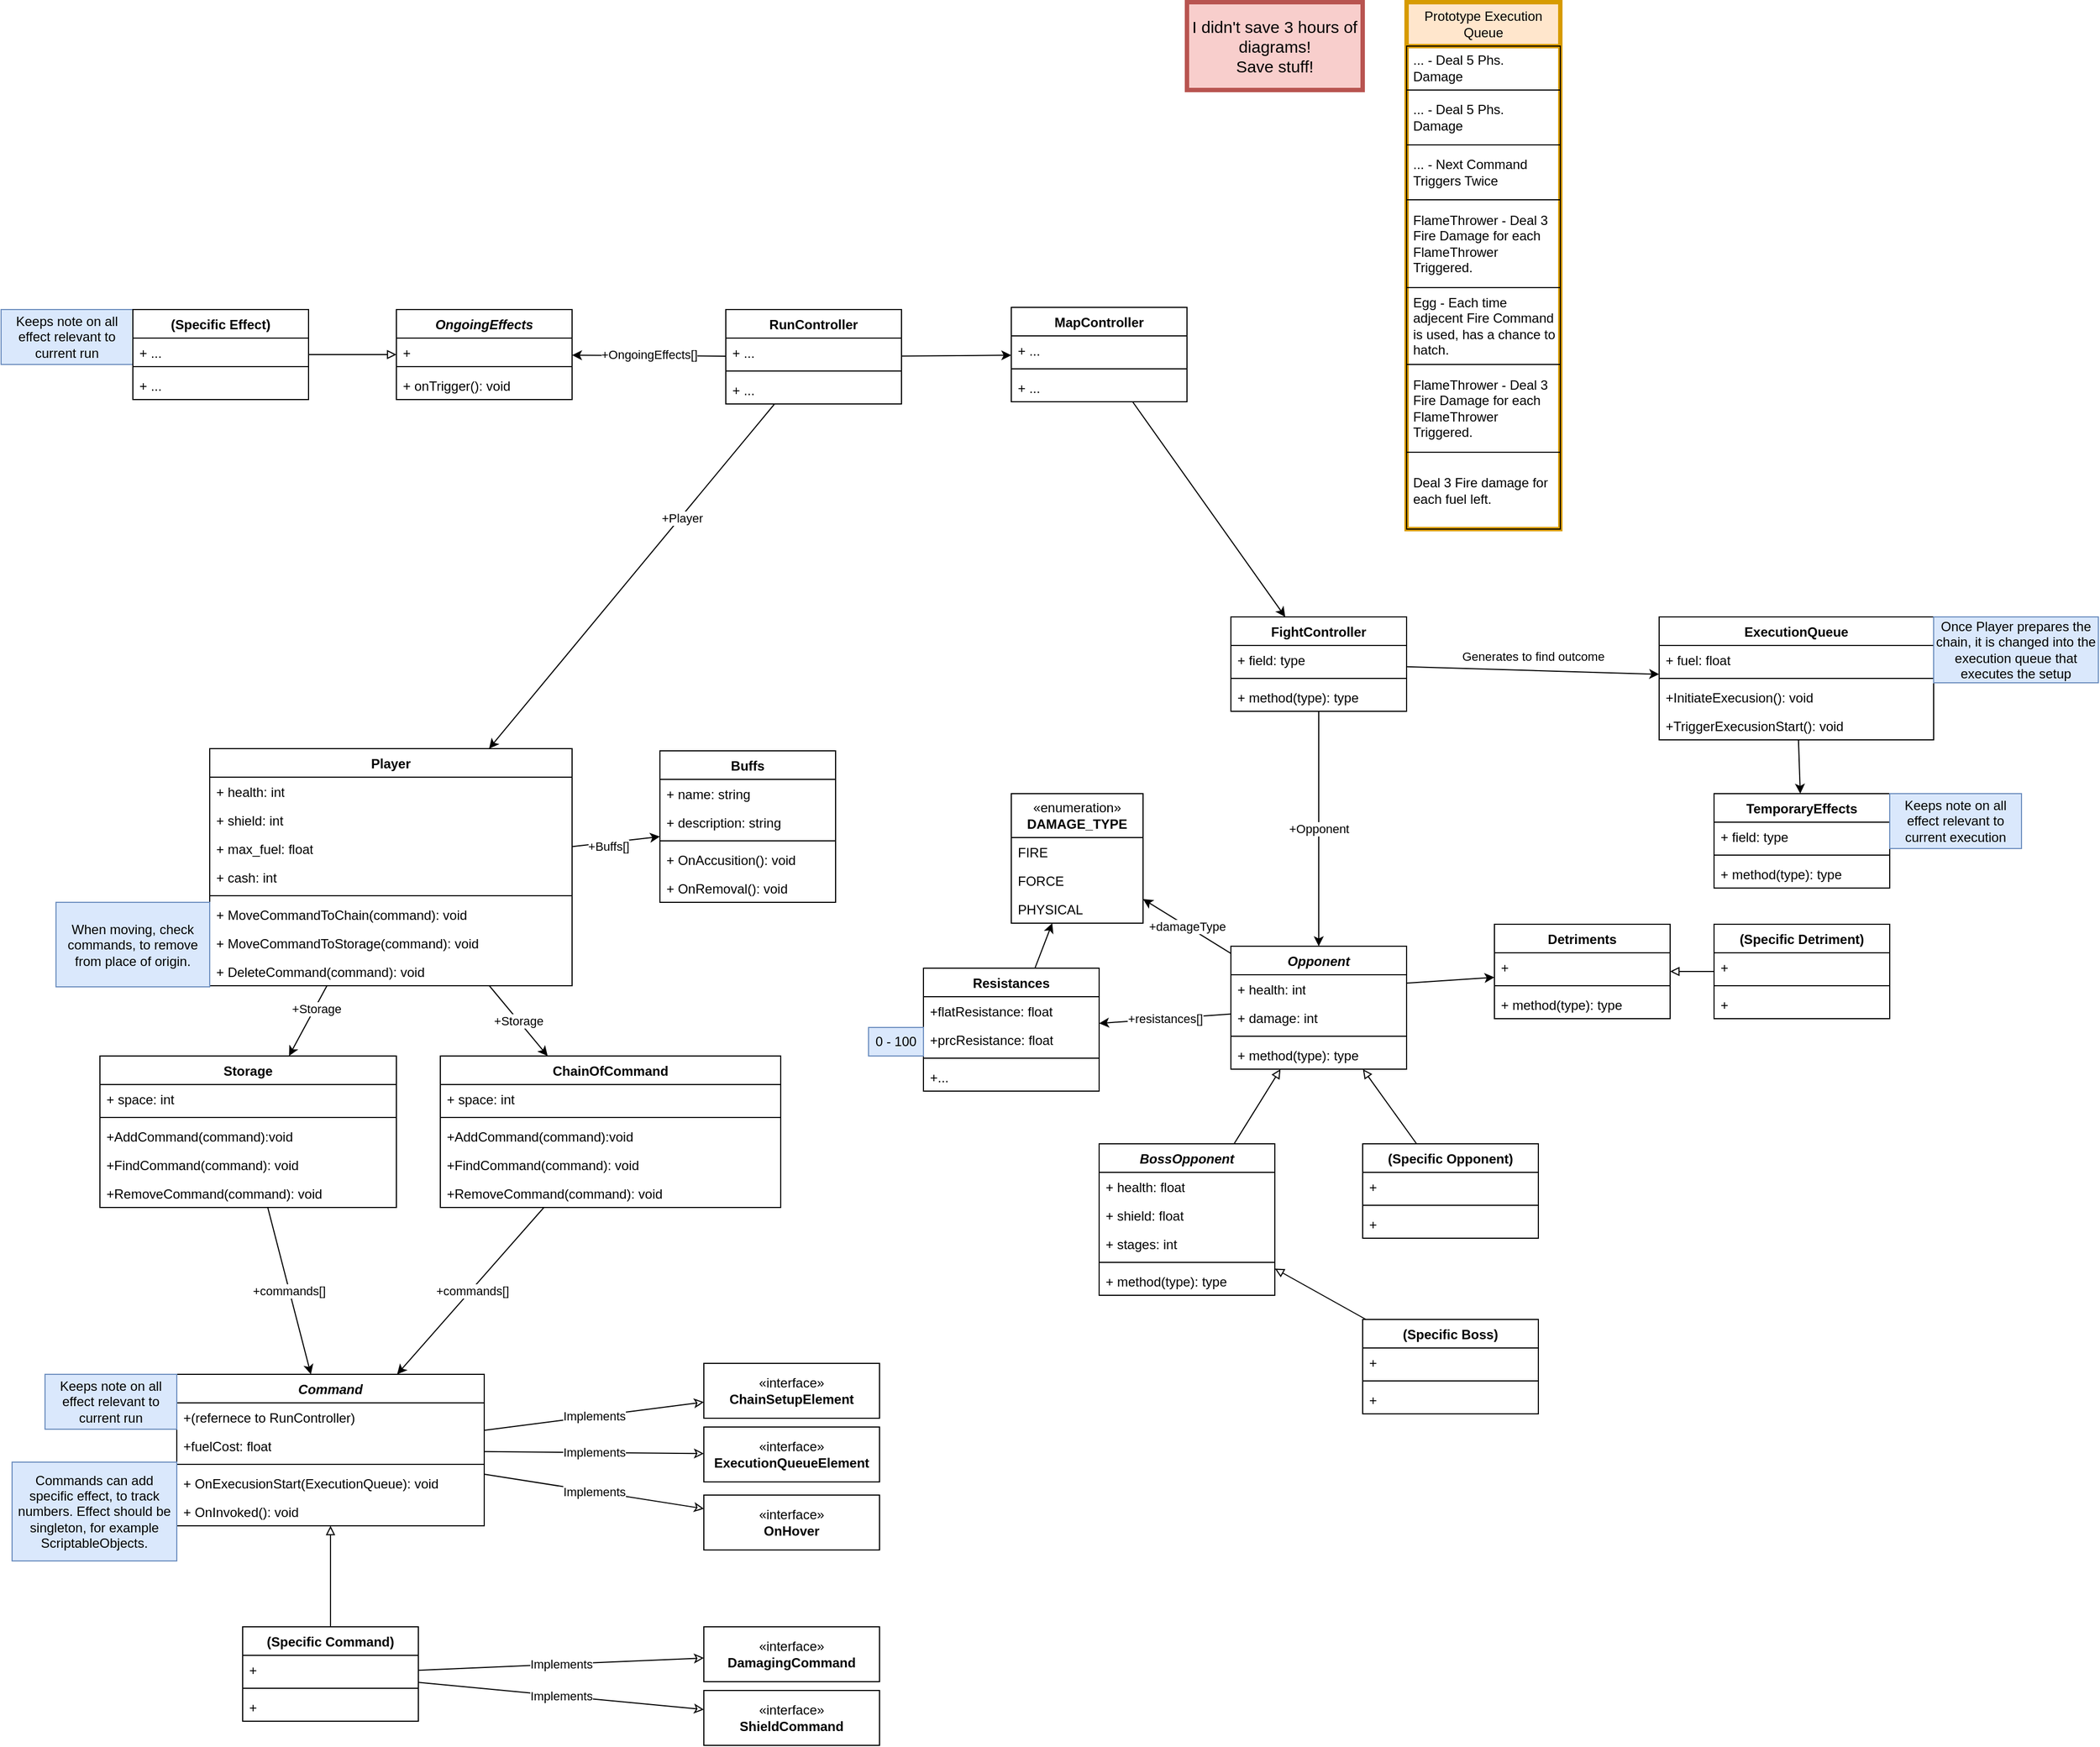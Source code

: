 <mxfile version="26.2.9">
  <diagram name="Page-1" id="Q0dL1nY2zGRgUgsLCBUa">
    <mxGraphModel dx="2942" dy="1760" grid="1" gridSize="10" guides="1" tooltips="1" connect="1" arrows="1" fold="1" page="1" pageScale="1" pageWidth="850" pageHeight="1100" math="0" shadow="0">
      <root>
        <mxCell id="0" />
        <mxCell id="1" parent="0" />
        <mxCell id="ZTXEeFlOowGVAZcSI6sb-30" style="rounded=0;orthogonalLoop=1;jettySize=auto;html=1;" edge="1" parent="1" source="gMu1ORTqsSVO2KnYUncU-2" target="gMu1ORTqsSVO2KnYUncU-6">
          <mxGeometry relative="1" as="geometry" />
        </mxCell>
        <mxCell id="gMu1ORTqsSVO2KnYUncU-2" value="ExecutionQueue" style="swimlane;fontStyle=1;align=center;verticalAlign=top;childLayout=stackLayout;horizontal=1;startSize=26;horizontalStack=0;resizeParent=1;resizeParentMax=0;resizeLast=0;collapsible=1;marginBottom=0;whiteSpace=wrap;html=1;" parent="1" vertex="1">
          <mxGeometry x="550" y="520" width="250" height="112" as="geometry" />
        </mxCell>
        <mxCell id="gMu1ORTqsSVO2KnYUncU-3" value="+ fuel: float" style="text;strokeColor=none;fillColor=none;align=left;verticalAlign=top;spacingLeft=4;spacingRight=4;overflow=hidden;rotatable=0;points=[[0,0.5],[1,0.5]];portConstraint=eastwest;whiteSpace=wrap;html=1;" parent="gMu1ORTqsSVO2KnYUncU-2" vertex="1">
          <mxGeometry y="26" width="250" height="26" as="geometry" />
        </mxCell>
        <mxCell id="gMu1ORTqsSVO2KnYUncU-4" value="" style="line;strokeWidth=1;fillColor=none;align=left;verticalAlign=middle;spacingTop=-1;spacingLeft=3;spacingRight=3;rotatable=0;labelPosition=right;points=[];portConstraint=eastwest;strokeColor=inherit;" parent="gMu1ORTqsSVO2KnYUncU-2" vertex="1">
          <mxGeometry y="52" width="250" height="8" as="geometry" />
        </mxCell>
        <mxCell id="ZTXEeFlOowGVAZcSI6sb-95" value="+InitiateExecusion(): void" style="text;strokeColor=none;fillColor=none;align=left;verticalAlign=top;spacingLeft=4;spacingRight=4;overflow=hidden;rotatable=0;points=[[0,0.5],[1,0.5]];portConstraint=eastwest;whiteSpace=wrap;html=1;" vertex="1" parent="gMu1ORTqsSVO2KnYUncU-2">
          <mxGeometry y="60" width="250" height="26" as="geometry" />
        </mxCell>
        <mxCell id="gMu1ORTqsSVO2KnYUncU-5" value="+TriggerExecusionStart(): void" style="text;strokeColor=none;fillColor=none;align=left;verticalAlign=top;spacingLeft=4;spacingRight=4;overflow=hidden;rotatable=0;points=[[0,0.5],[1,0.5]];portConstraint=eastwest;whiteSpace=wrap;html=1;" parent="gMu1ORTqsSVO2KnYUncU-2" vertex="1">
          <mxGeometry y="86" width="250" height="26" as="geometry" />
        </mxCell>
        <mxCell id="gMu1ORTqsSVO2KnYUncU-6" value="&lt;div&gt;TemporaryEffects&lt;/div&gt;" style="swimlane;fontStyle=1;align=center;verticalAlign=top;childLayout=stackLayout;horizontal=1;startSize=26;horizontalStack=0;resizeParent=1;resizeParentMax=0;resizeLast=0;collapsible=1;marginBottom=0;whiteSpace=wrap;html=1;" parent="1" vertex="1">
          <mxGeometry x="600" y="681" width="160" height="86" as="geometry" />
        </mxCell>
        <mxCell id="gMu1ORTqsSVO2KnYUncU-7" value="+ field: type" style="text;strokeColor=none;fillColor=none;align=left;verticalAlign=top;spacingLeft=4;spacingRight=4;overflow=hidden;rotatable=0;points=[[0,0.5],[1,0.5]];portConstraint=eastwest;whiteSpace=wrap;html=1;" parent="gMu1ORTqsSVO2KnYUncU-6" vertex="1">
          <mxGeometry y="26" width="160" height="26" as="geometry" />
        </mxCell>
        <mxCell id="gMu1ORTqsSVO2KnYUncU-8" value="" style="line;strokeWidth=1;fillColor=none;align=left;verticalAlign=middle;spacingTop=-1;spacingLeft=3;spacingRight=3;rotatable=0;labelPosition=right;points=[];portConstraint=eastwest;strokeColor=inherit;" parent="gMu1ORTqsSVO2KnYUncU-6" vertex="1">
          <mxGeometry y="52" width="160" height="8" as="geometry" />
        </mxCell>
        <mxCell id="gMu1ORTqsSVO2KnYUncU-9" value="+ method(type): type" style="text;strokeColor=none;fillColor=none;align=left;verticalAlign=top;spacingLeft=4;spacingRight=4;overflow=hidden;rotatable=0;points=[[0,0.5],[1,0.5]];portConstraint=eastwest;whiteSpace=wrap;html=1;" parent="gMu1ORTqsSVO2KnYUncU-6" vertex="1">
          <mxGeometry y="60" width="160" height="26" as="geometry" />
        </mxCell>
        <mxCell id="ZTXEeFlOowGVAZcSI6sb-26" style="rounded=0;orthogonalLoop=1;jettySize=auto;html=1;" edge="1" parent="1" source="gMu1ORTqsSVO2KnYUncU-10" target="DHiXAqFISTobGFmNKXlk-15">
          <mxGeometry relative="1" as="geometry" />
        </mxCell>
        <mxCell id="ZTXEeFlOowGVAZcSI6sb-90" value="+commands[]" style="edgeLabel;html=1;align=center;verticalAlign=middle;resizable=0;points=[];" vertex="1" connectable="0" parent="ZTXEeFlOowGVAZcSI6sb-26">
          <mxGeometry x="-0.005" y="1" relative="1" as="geometry">
            <mxPoint as="offset" />
          </mxGeometry>
        </mxCell>
        <mxCell id="gMu1ORTqsSVO2KnYUncU-10" value="ChainOfCommand" style="swimlane;fontStyle=1;align=center;verticalAlign=top;childLayout=stackLayout;horizontal=1;startSize=26;horizontalStack=0;resizeParent=1;resizeParentMax=0;resizeLast=0;collapsible=1;marginBottom=0;whiteSpace=wrap;html=1;" parent="1" vertex="1">
          <mxGeometry x="-560" y="920" width="310" height="138" as="geometry" />
        </mxCell>
        <mxCell id="gMu1ORTqsSVO2KnYUncU-20" value="+ space: int" style="text;strokeColor=none;fillColor=none;align=left;verticalAlign=top;spacingLeft=4;spacingRight=4;overflow=hidden;rotatable=0;points=[[0,0.5],[1,0.5]];portConstraint=eastwest;whiteSpace=wrap;html=1;" parent="gMu1ORTqsSVO2KnYUncU-10" vertex="1">
          <mxGeometry y="26" width="310" height="26" as="geometry" />
        </mxCell>
        <mxCell id="gMu1ORTqsSVO2KnYUncU-12" value="" style="line;strokeWidth=1;fillColor=none;align=left;verticalAlign=middle;spacingTop=-1;spacingLeft=3;spacingRight=3;rotatable=0;labelPosition=right;points=[];portConstraint=eastwest;strokeColor=inherit;" parent="gMu1ORTqsSVO2KnYUncU-10" vertex="1">
          <mxGeometry y="52" width="310" height="8" as="geometry" />
        </mxCell>
        <mxCell id="ZTXEeFlOowGVAZcSI6sb-91" value="+AddCommand(command):void" style="text;strokeColor=none;fillColor=none;align=left;verticalAlign=top;spacingLeft=4;spacingRight=4;overflow=hidden;rotatable=0;points=[[0,0.5],[1,0.5]];portConstraint=eastwest;whiteSpace=wrap;html=1;" vertex="1" parent="gMu1ORTqsSVO2KnYUncU-10">
          <mxGeometry y="60" width="310" height="26" as="geometry" />
        </mxCell>
        <mxCell id="ZTXEeFlOowGVAZcSI6sb-94" value="+FindCommand(command): void" style="text;strokeColor=none;fillColor=none;align=left;verticalAlign=top;spacingLeft=4;spacingRight=4;overflow=hidden;rotatable=0;points=[[0,0.5],[1,0.5]];portConstraint=eastwest;whiteSpace=wrap;html=1;" vertex="1" parent="gMu1ORTqsSVO2KnYUncU-10">
          <mxGeometry y="86" width="310" height="26" as="geometry" />
        </mxCell>
        <mxCell id="gMu1ORTqsSVO2KnYUncU-13" value="+RemoveCommand(command): void" style="text;strokeColor=none;fillColor=none;align=left;verticalAlign=top;spacingLeft=4;spacingRight=4;overflow=hidden;rotatable=0;points=[[0,0.5],[1,0.5]];portConstraint=eastwest;whiteSpace=wrap;html=1;" parent="gMu1ORTqsSVO2KnYUncU-10" vertex="1">
          <mxGeometry y="112" width="310" height="26" as="geometry" />
        </mxCell>
        <mxCell id="gMu1ORTqsSVO2KnYUncU-14" value="I didn&#39;t save 3 hours of diagrams! &lt;br&gt;Save stuff!" style="html=1;whiteSpace=wrap;fillColor=#f8cecc;strokeColor=#b85450;strokeWidth=4;fontSize=15;" parent="1" vertex="1">
          <mxGeometry x="120" y="-40" width="160" height="80" as="geometry" />
        </mxCell>
        <mxCell id="ZTXEeFlOowGVAZcSI6sb-9" value="+Opponent" style="rounded=0;orthogonalLoop=1;jettySize=auto;html=1;" edge="1" parent="1" source="gMu1ORTqsSVO2KnYUncU-15" target="gMu1ORTqsSVO2KnYUncU-31">
          <mxGeometry relative="1" as="geometry" />
        </mxCell>
        <mxCell id="ZTXEeFlOowGVAZcSI6sb-29" value="Generates to find outcome " style="rounded=0;orthogonalLoop=1;jettySize=auto;html=1;" edge="1" parent="1" source="gMu1ORTqsSVO2KnYUncU-15" target="gMu1ORTqsSVO2KnYUncU-2">
          <mxGeometry y="13" relative="1" as="geometry">
            <mxPoint as="offset" />
          </mxGeometry>
        </mxCell>
        <mxCell id="gMu1ORTqsSVO2KnYUncU-15" value="FightController" style="swimlane;fontStyle=1;align=center;verticalAlign=top;childLayout=stackLayout;horizontal=1;startSize=26;horizontalStack=0;resizeParent=1;resizeParentMax=0;resizeLast=0;collapsible=1;marginBottom=0;whiteSpace=wrap;html=1;" parent="1" vertex="1">
          <mxGeometry x="160" y="520" width="160" height="86" as="geometry" />
        </mxCell>
        <mxCell id="gMu1ORTqsSVO2KnYUncU-16" value="+ field: type" style="text;strokeColor=none;fillColor=none;align=left;verticalAlign=top;spacingLeft=4;spacingRight=4;overflow=hidden;rotatable=0;points=[[0,0.5],[1,0.5]];portConstraint=eastwest;whiteSpace=wrap;html=1;" parent="gMu1ORTqsSVO2KnYUncU-15" vertex="1">
          <mxGeometry y="26" width="160" height="26" as="geometry" />
        </mxCell>
        <mxCell id="gMu1ORTqsSVO2KnYUncU-17" value="" style="line;strokeWidth=1;fillColor=none;align=left;verticalAlign=middle;spacingTop=-1;spacingLeft=3;spacingRight=3;rotatable=0;labelPosition=right;points=[];portConstraint=eastwest;strokeColor=inherit;" parent="gMu1ORTqsSVO2KnYUncU-15" vertex="1">
          <mxGeometry y="52" width="160" height="8" as="geometry" />
        </mxCell>
        <mxCell id="gMu1ORTqsSVO2KnYUncU-18" value="+ method(type): type" style="text;strokeColor=none;fillColor=none;align=left;verticalAlign=top;spacingLeft=4;spacingRight=4;overflow=hidden;rotatable=0;points=[[0,0.5],[1,0.5]];portConstraint=eastwest;whiteSpace=wrap;html=1;" parent="gMu1ORTqsSVO2KnYUncU-15" vertex="1">
          <mxGeometry y="60" width="160" height="26" as="geometry" />
        </mxCell>
        <mxCell id="ZTXEeFlOowGVAZcSI6sb-25" value="+commands[]" style="rounded=0;orthogonalLoop=1;jettySize=auto;html=1;" edge="1" parent="1" source="gMu1ORTqsSVO2KnYUncU-19" target="DHiXAqFISTobGFmNKXlk-15">
          <mxGeometry relative="1" as="geometry" />
        </mxCell>
        <mxCell id="gMu1ORTqsSVO2KnYUncU-19" value="Storage" style="swimlane;fontStyle=1;align=center;verticalAlign=top;childLayout=stackLayout;horizontal=1;startSize=26;horizontalStack=0;resizeParent=1;resizeParentMax=0;resizeLast=0;collapsible=1;marginBottom=0;whiteSpace=wrap;html=1;" parent="1" vertex="1">
          <mxGeometry x="-870" y="920" width="270" height="138" as="geometry" />
        </mxCell>
        <mxCell id="DHiXAqFISTobGFmNKXlk-23" value="+ space: int" style="text;strokeColor=none;fillColor=none;align=left;verticalAlign=top;spacingLeft=4;spacingRight=4;overflow=hidden;rotatable=0;points=[[0,0.5],[1,0.5]];portConstraint=eastwest;whiteSpace=wrap;html=1;" parent="gMu1ORTqsSVO2KnYUncU-19" vertex="1">
          <mxGeometry y="26" width="270" height="26" as="geometry" />
        </mxCell>
        <mxCell id="gMu1ORTqsSVO2KnYUncU-21" value="" style="line;strokeWidth=1;fillColor=none;align=left;verticalAlign=middle;spacingTop=-1;spacingLeft=3;spacingRight=3;rotatable=0;labelPosition=right;points=[];portConstraint=eastwest;strokeColor=inherit;" parent="gMu1ORTqsSVO2KnYUncU-19" vertex="1">
          <mxGeometry y="52" width="270" height="8" as="geometry" />
        </mxCell>
        <mxCell id="gMu1ORTqsSVO2KnYUncU-22" value="+AddCommand(command):void" style="text;strokeColor=none;fillColor=none;align=left;verticalAlign=top;spacingLeft=4;spacingRight=4;overflow=hidden;rotatable=0;points=[[0,0.5],[1,0.5]];portConstraint=eastwest;whiteSpace=wrap;html=1;" parent="gMu1ORTqsSVO2KnYUncU-19" vertex="1">
          <mxGeometry y="60" width="270" height="26" as="geometry" />
        </mxCell>
        <mxCell id="ZTXEeFlOowGVAZcSI6sb-92" value="+FindCommand(command): void" style="text;strokeColor=none;fillColor=none;align=left;verticalAlign=top;spacingLeft=4;spacingRight=4;overflow=hidden;rotatable=0;points=[[0,0.5],[1,0.5]];portConstraint=eastwest;whiteSpace=wrap;html=1;" vertex="1" parent="gMu1ORTqsSVO2KnYUncU-19">
          <mxGeometry y="86" width="270" height="26" as="geometry" />
        </mxCell>
        <mxCell id="ZTXEeFlOowGVAZcSI6sb-93" value="+RemoveCommand(command): void" style="text;strokeColor=none;fillColor=none;align=left;verticalAlign=top;spacingLeft=4;spacingRight=4;overflow=hidden;rotatable=0;points=[[0,0.5],[1,0.5]];portConstraint=eastwest;whiteSpace=wrap;html=1;" vertex="1" parent="gMu1ORTqsSVO2KnYUncU-19">
          <mxGeometry y="112" width="270" height="26" as="geometry" />
        </mxCell>
        <mxCell id="ZTXEeFlOowGVAZcSI6sb-27" value="+damageType" style="rounded=0;orthogonalLoop=1;jettySize=auto;html=1;" edge="1" parent="1" source="gMu1ORTqsSVO2KnYUncU-31" target="DHiXAqFISTobGFmNKXlk-9">
          <mxGeometry relative="1" as="geometry" />
        </mxCell>
        <mxCell id="ZTXEeFlOowGVAZcSI6sb-120" value="+resistances[]" style="rounded=0;orthogonalLoop=1;jettySize=auto;html=1;" edge="1" parent="1" source="gMu1ORTqsSVO2KnYUncU-31" target="ZTXEeFlOowGVAZcSI6sb-116">
          <mxGeometry relative="1" as="geometry" />
        </mxCell>
        <mxCell id="gMu1ORTqsSVO2KnYUncU-31" value="&lt;i&gt;Opponent&lt;/i&gt;" style="swimlane;fontStyle=1;align=center;verticalAlign=top;childLayout=stackLayout;horizontal=1;startSize=26;horizontalStack=0;resizeParent=1;resizeParentMax=0;resizeLast=0;collapsible=1;marginBottom=0;whiteSpace=wrap;html=1;" parent="1" vertex="1">
          <mxGeometry x="160" y="820" width="160" height="112" as="geometry" />
        </mxCell>
        <mxCell id="gMu1ORTqsSVO2KnYUncU-32" value="+ health: int" style="text;strokeColor=none;fillColor=none;align=left;verticalAlign=top;spacingLeft=4;spacingRight=4;overflow=hidden;rotatable=0;points=[[0,0.5],[1,0.5]];portConstraint=eastwest;whiteSpace=wrap;html=1;" parent="gMu1ORTqsSVO2KnYUncU-31" vertex="1">
          <mxGeometry y="26" width="160" height="26" as="geometry" />
        </mxCell>
        <mxCell id="DHiXAqFISTobGFmNKXlk-8" value="+ damage: int" style="text;strokeColor=none;fillColor=none;align=left;verticalAlign=top;spacingLeft=4;spacingRight=4;overflow=hidden;rotatable=0;points=[[0,0.5],[1,0.5]];portConstraint=eastwest;whiteSpace=wrap;html=1;" parent="gMu1ORTqsSVO2KnYUncU-31" vertex="1">
          <mxGeometry y="52" width="160" height="26" as="geometry" />
        </mxCell>
        <mxCell id="gMu1ORTqsSVO2KnYUncU-33" value="" style="line;strokeWidth=1;fillColor=none;align=left;verticalAlign=middle;spacingTop=-1;spacingLeft=3;spacingRight=3;rotatable=0;labelPosition=right;points=[];portConstraint=eastwest;strokeColor=inherit;" parent="gMu1ORTqsSVO2KnYUncU-31" vertex="1">
          <mxGeometry y="78" width="160" height="8" as="geometry" />
        </mxCell>
        <mxCell id="gMu1ORTqsSVO2KnYUncU-34" value="+ method(type): type" style="text;strokeColor=none;fillColor=none;align=left;verticalAlign=top;spacingLeft=4;spacingRight=4;overflow=hidden;rotatable=0;points=[[0,0.5],[1,0.5]];portConstraint=eastwest;whiteSpace=wrap;html=1;" parent="gMu1ORTqsSVO2KnYUncU-31" vertex="1">
          <mxGeometry y="86" width="160" height="26" as="geometry" />
        </mxCell>
        <mxCell id="ZTXEeFlOowGVAZcSI6sb-22" style="rounded=0;orthogonalLoop=1;jettySize=auto;html=1;" edge="1" parent="1" source="gMu1ORTqsSVO2KnYUncU-35" target="DHiXAqFISTobGFmNKXlk-24">
          <mxGeometry relative="1" as="geometry" />
        </mxCell>
        <mxCell id="ZTXEeFlOowGVAZcSI6sb-89" value="+Buffs[]" style="edgeLabel;html=1;align=center;verticalAlign=middle;resizable=0;points=[];" vertex="1" connectable="0" parent="ZTXEeFlOowGVAZcSI6sb-22">
          <mxGeometry x="-0.191" y="-3" relative="1" as="geometry">
            <mxPoint as="offset" />
          </mxGeometry>
        </mxCell>
        <mxCell id="ZTXEeFlOowGVAZcSI6sb-23" style="rounded=0;orthogonalLoop=1;jettySize=auto;html=1;" edge="1" parent="1" source="gMu1ORTqsSVO2KnYUncU-35" target="gMu1ORTqsSVO2KnYUncU-19">
          <mxGeometry relative="1" as="geometry" />
        </mxCell>
        <mxCell id="ZTXEeFlOowGVAZcSI6sb-115" value="+Storage" style="edgeLabel;html=1;align=center;verticalAlign=middle;resizable=0;points=[];" vertex="1" connectable="0" parent="ZTXEeFlOowGVAZcSI6sb-23">
          <mxGeometry x="-0.341" relative="1" as="geometry">
            <mxPoint x="1" as="offset" />
          </mxGeometry>
        </mxCell>
        <mxCell id="ZTXEeFlOowGVAZcSI6sb-24" value="+Storage" style="rounded=0;orthogonalLoop=1;jettySize=auto;html=1;" edge="1" parent="1" source="gMu1ORTqsSVO2KnYUncU-35" target="gMu1ORTqsSVO2KnYUncU-10">
          <mxGeometry relative="1" as="geometry" />
        </mxCell>
        <mxCell id="gMu1ORTqsSVO2KnYUncU-35" value="&lt;div&gt;Player&lt;/div&gt;" style="swimlane;fontStyle=1;align=center;verticalAlign=top;childLayout=stackLayout;horizontal=1;startSize=26;horizontalStack=0;resizeParent=1;resizeParentMax=0;resizeLast=0;collapsible=1;marginBottom=0;whiteSpace=wrap;html=1;" parent="1" vertex="1">
          <mxGeometry x="-770" y="640" width="330" height="216" as="geometry" />
        </mxCell>
        <mxCell id="DHiXAqFISTobGFmNKXlk-20" value="+ health: int" style="text;strokeColor=none;fillColor=none;align=left;verticalAlign=top;spacingLeft=4;spacingRight=4;overflow=hidden;rotatable=0;points=[[0,0.5],[1,0.5]];portConstraint=eastwest;whiteSpace=wrap;html=1;" parent="gMu1ORTqsSVO2KnYUncU-35" vertex="1">
          <mxGeometry y="26" width="330" height="26" as="geometry" />
        </mxCell>
        <mxCell id="DHiXAqFISTobGFmNKXlk-22" value="+ shield: int" style="text;strokeColor=none;fillColor=none;align=left;verticalAlign=top;spacingLeft=4;spacingRight=4;overflow=hidden;rotatable=0;points=[[0,0.5],[1,0.5]];portConstraint=eastwest;whiteSpace=wrap;html=1;" parent="gMu1ORTqsSVO2KnYUncU-35" vertex="1">
          <mxGeometry y="52" width="330" height="26" as="geometry" />
        </mxCell>
        <mxCell id="DHiXAqFISTobGFmNKXlk-21" value="+ max_fuel: float" style="text;strokeColor=none;fillColor=none;align=left;verticalAlign=top;spacingLeft=4;spacingRight=4;overflow=hidden;rotatable=0;points=[[0,0.5],[1,0.5]];portConstraint=eastwest;whiteSpace=wrap;html=1;" parent="gMu1ORTqsSVO2KnYUncU-35" vertex="1">
          <mxGeometry y="78" width="330" height="26" as="geometry" />
        </mxCell>
        <mxCell id="gMu1ORTqsSVO2KnYUncU-36" value="+ cash: int" style="text;strokeColor=none;fillColor=none;align=left;verticalAlign=top;spacingLeft=4;spacingRight=4;overflow=hidden;rotatable=0;points=[[0,0.5],[1,0.5]];portConstraint=eastwest;whiteSpace=wrap;html=1;" parent="gMu1ORTqsSVO2KnYUncU-35" vertex="1">
          <mxGeometry y="104" width="330" height="26" as="geometry" />
        </mxCell>
        <mxCell id="gMu1ORTqsSVO2KnYUncU-37" value="" style="line;strokeWidth=1;fillColor=none;align=left;verticalAlign=middle;spacingTop=-1;spacingLeft=3;spacingRight=3;rotatable=0;labelPosition=right;points=[];portConstraint=eastwest;strokeColor=inherit;" parent="gMu1ORTqsSVO2KnYUncU-35" vertex="1">
          <mxGeometry y="130" width="330" height="8" as="geometry" />
        </mxCell>
        <mxCell id="ZTXEeFlOowGVAZcSI6sb-111" value="+ MoveCommandToChain(command): void" style="text;strokeColor=none;fillColor=none;align=left;verticalAlign=top;spacingLeft=4;spacingRight=4;overflow=hidden;rotatable=0;points=[[0,0.5],[1,0.5]];portConstraint=eastwest;whiteSpace=wrap;html=1;" vertex="1" parent="gMu1ORTqsSVO2KnYUncU-35">
          <mxGeometry y="138" width="330" height="26" as="geometry" />
        </mxCell>
        <mxCell id="gMu1ORTqsSVO2KnYUncU-38" value="+ MoveCommandToStorage(command): void" style="text;strokeColor=none;fillColor=none;align=left;verticalAlign=top;spacingLeft=4;spacingRight=4;overflow=hidden;rotatable=0;points=[[0,0.5],[1,0.5]];portConstraint=eastwest;whiteSpace=wrap;html=1;" parent="gMu1ORTqsSVO2KnYUncU-35" vertex="1">
          <mxGeometry y="164" width="330" height="26" as="geometry" />
        </mxCell>
        <mxCell id="ZTXEeFlOowGVAZcSI6sb-112" value="+ DeleteCommand(command): void" style="text;strokeColor=none;fillColor=none;align=left;verticalAlign=top;spacingLeft=4;spacingRight=4;overflow=hidden;rotatable=0;points=[[0,0.5],[1,0.5]];portConstraint=eastwest;whiteSpace=wrap;html=1;" vertex="1" parent="gMu1ORTqsSVO2KnYUncU-35">
          <mxGeometry y="190" width="330" height="26" as="geometry" />
        </mxCell>
        <mxCell id="gMu1ORTqsSVO2KnYUncU-39" value="&lt;div&gt;&lt;i&gt;OngoingEffects&lt;/i&gt;&lt;/div&gt;" style="swimlane;fontStyle=1;align=center;verticalAlign=top;childLayout=stackLayout;horizontal=1;startSize=26;horizontalStack=0;resizeParent=1;resizeParentMax=0;resizeLast=0;collapsible=1;marginBottom=0;whiteSpace=wrap;html=1;" parent="1" vertex="1">
          <mxGeometry x="-600" y="240" width="160" height="82" as="geometry" />
        </mxCell>
        <mxCell id="gMu1ORTqsSVO2KnYUncU-40" value="+" style="text;strokeColor=none;fillColor=none;align=left;verticalAlign=top;spacingLeft=4;spacingRight=4;overflow=hidden;rotatable=0;points=[[0,0.5],[1,0.5]];portConstraint=eastwest;whiteSpace=wrap;html=1;" parent="gMu1ORTqsSVO2KnYUncU-39" vertex="1">
          <mxGeometry y="26" width="160" height="22" as="geometry" />
        </mxCell>
        <mxCell id="gMu1ORTqsSVO2KnYUncU-41" value="" style="line;strokeWidth=1;fillColor=none;align=left;verticalAlign=middle;spacingTop=-1;spacingLeft=3;spacingRight=3;rotatable=0;labelPosition=right;points=[];portConstraint=eastwest;strokeColor=inherit;" parent="gMu1ORTqsSVO2KnYUncU-39" vertex="1">
          <mxGeometry y="48" width="160" height="8" as="geometry" />
        </mxCell>
        <mxCell id="gMu1ORTqsSVO2KnYUncU-42" value="+ onTrigger(): void" style="text;strokeColor=none;fillColor=none;align=left;verticalAlign=top;spacingLeft=4;spacingRight=4;overflow=hidden;rotatable=0;points=[[0,0.5],[1,0.5]];portConstraint=eastwest;whiteSpace=wrap;html=1;" parent="gMu1ORTqsSVO2KnYUncU-39" vertex="1">
          <mxGeometry y="56" width="160" height="26" as="geometry" />
        </mxCell>
        <mxCell id="gMu1ORTqsSVO2KnYUncU-43" value="Keeps note on all effect relevant to current execution" style="html=1;whiteSpace=wrap;fillColor=#dae8fc;strokeColor=#6c8ebf;" parent="1" vertex="1">
          <mxGeometry x="760" y="681" width="120" height="50" as="geometry" />
        </mxCell>
        <mxCell id="gMu1ORTqsSVO2KnYUncU-44" value="Keeps note on all effect relevant to current run" style="html=1;whiteSpace=wrap;fillColor=#dae8fc;strokeColor=#6c8ebf;" parent="1" vertex="1">
          <mxGeometry x="-960" y="240" width="120" height="50" as="geometry" />
        </mxCell>
        <mxCell id="ZTXEeFlOowGVAZcSI6sb-21" style="rounded=0;orthogonalLoop=1;jettySize=auto;html=1;endArrow=block;endFill=0;" edge="1" parent="1" source="DHiXAqFISTobGFmNKXlk-1" target="gMu1ORTqsSVO2KnYUncU-31">
          <mxGeometry relative="1" as="geometry" />
        </mxCell>
        <mxCell id="DHiXAqFISTobGFmNKXlk-1" value="&lt;i&gt;BossOpponent&lt;/i&gt;" style="swimlane;fontStyle=1;align=center;verticalAlign=top;childLayout=stackLayout;horizontal=1;startSize=26;horizontalStack=0;resizeParent=1;resizeParentMax=0;resizeLast=0;collapsible=1;marginBottom=0;whiteSpace=wrap;html=1;" parent="1" vertex="1">
          <mxGeometry x="40" y="1000" width="160" height="138" as="geometry" />
        </mxCell>
        <mxCell id="DHiXAqFISTobGFmNKXlk-6" value="+ health: float" style="text;strokeColor=none;fillColor=none;align=left;verticalAlign=top;spacingLeft=4;spacingRight=4;overflow=hidden;rotatable=0;points=[[0,0.5],[1,0.5]];portConstraint=eastwest;whiteSpace=wrap;html=1;" parent="DHiXAqFISTobGFmNKXlk-1" vertex="1">
          <mxGeometry y="26" width="160" height="26" as="geometry" />
        </mxCell>
        <mxCell id="DHiXAqFISTobGFmNKXlk-5" value="+ shield: float" style="text;strokeColor=none;fillColor=none;align=left;verticalAlign=top;spacingLeft=4;spacingRight=4;overflow=hidden;rotatable=0;points=[[0,0.5],[1,0.5]];portConstraint=eastwest;whiteSpace=wrap;html=1;" parent="DHiXAqFISTobGFmNKXlk-1" vertex="1">
          <mxGeometry y="52" width="160" height="26" as="geometry" />
        </mxCell>
        <mxCell id="DHiXAqFISTobGFmNKXlk-7" value="+ stages: int" style="text;strokeColor=none;fillColor=none;align=left;verticalAlign=top;spacingLeft=4;spacingRight=4;overflow=hidden;rotatable=0;points=[[0,0.5],[1,0.5]];portConstraint=eastwest;whiteSpace=wrap;html=1;" parent="DHiXAqFISTobGFmNKXlk-1" vertex="1">
          <mxGeometry y="78" width="160" height="26" as="geometry" />
        </mxCell>
        <mxCell id="DHiXAqFISTobGFmNKXlk-3" value="" style="line;strokeWidth=1;fillColor=none;align=left;verticalAlign=middle;spacingTop=-1;spacingLeft=3;spacingRight=3;rotatable=0;labelPosition=right;points=[];portConstraint=eastwest;strokeColor=inherit;" parent="DHiXAqFISTobGFmNKXlk-1" vertex="1">
          <mxGeometry y="104" width="160" height="8" as="geometry" />
        </mxCell>
        <mxCell id="DHiXAqFISTobGFmNKXlk-4" value="+ method(type): type" style="text;strokeColor=none;fillColor=none;align=left;verticalAlign=top;spacingLeft=4;spacingRight=4;overflow=hidden;rotatable=0;points=[[0,0.5],[1,0.5]];portConstraint=eastwest;whiteSpace=wrap;html=1;" parent="DHiXAqFISTobGFmNKXlk-1" vertex="1">
          <mxGeometry y="112" width="160" height="26" as="geometry" />
        </mxCell>
        <mxCell id="DHiXAqFISTobGFmNKXlk-9" value="«enumeration»&lt;br&gt;&lt;b&gt;DAMAGE_TYPE&lt;/b&gt;" style="swimlane;fontStyle=0;childLayout=stackLayout;horizontal=1;startSize=40;fillColor=none;horizontalStack=0;resizeParent=1;resizeParentMax=0;resizeLast=0;collapsible=1;marginBottom=0;whiteSpace=wrap;html=1;" parent="1" vertex="1">
          <mxGeometry x="-40" y="681" width="120" height="118" as="geometry" />
        </mxCell>
        <mxCell id="DHiXAqFISTobGFmNKXlk-10" value="FIRE" style="text;strokeColor=none;fillColor=none;align=left;verticalAlign=top;spacingLeft=4;spacingRight=4;overflow=hidden;rotatable=0;points=[[0,0.5],[1,0.5]];portConstraint=eastwest;whiteSpace=wrap;html=1;" parent="DHiXAqFISTobGFmNKXlk-9" vertex="1">
          <mxGeometry y="40" width="120" height="26" as="geometry" />
        </mxCell>
        <mxCell id="DHiXAqFISTobGFmNKXlk-11" value="FORCE" style="text;strokeColor=none;fillColor=none;align=left;verticalAlign=top;spacingLeft=4;spacingRight=4;overflow=hidden;rotatable=0;points=[[0,0.5],[1,0.5]];portConstraint=eastwest;whiteSpace=wrap;html=1;" parent="DHiXAqFISTobGFmNKXlk-9" vertex="1">
          <mxGeometry y="66" width="120" height="26" as="geometry" />
        </mxCell>
        <mxCell id="DHiXAqFISTobGFmNKXlk-12" value="PHYSICAL" style="text;strokeColor=none;fillColor=none;align=left;verticalAlign=top;spacingLeft=4;spacingRight=4;overflow=hidden;rotatable=0;points=[[0,0.5],[1,0.5]];portConstraint=eastwest;whiteSpace=wrap;html=1;" parent="DHiXAqFISTobGFmNKXlk-9" vertex="1">
          <mxGeometry y="92" width="120" height="26" as="geometry" />
        </mxCell>
        <mxCell id="DHiXAqFISTobGFmNKXlk-15" value="&lt;i&gt;Command&lt;/i&gt;" style="swimlane;fontStyle=1;align=center;verticalAlign=top;childLayout=stackLayout;horizontal=1;startSize=26;horizontalStack=0;resizeParent=1;resizeParentMax=0;resizeLast=0;collapsible=1;marginBottom=0;whiteSpace=wrap;html=1;" parent="1" vertex="1">
          <mxGeometry x="-800" y="1210" width="280" height="138" as="geometry" />
        </mxCell>
        <mxCell id="ZTXEeFlOowGVAZcSI6sb-81" value="&lt;div&gt;+(refernece to RunController)&lt;/div&gt;" style="text;strokeColor=none;fillColor=none;align=left;verticalAlign=top;spacingLeft=4;spacingRight=4;overflow=hidden;rotatable=0;points=[[0,0.5],[1,0.5]];portConstraint=eastwest;whiteSpace=wrap;html=1;" vertex="1" parent="DHiXAqFISTobGFmNKXlk-15">
          <mxGeometry y="26" width="280" height="26" as="geometry" />
        </mxCell>
        <mxCell id="DHiXAqFISTobGFmNKXlk-16" value="+fuelCost: float" style="text;strokeColor=none;fillColor=none;align=left;verticalAlign=top;spacingLeft=4;spacingRight=4;overflow=hidden;rotatable=0;points=[[0,0.5],[1,0.5]];portConstraint=eastwest;whiteSpace=wrap;html=1;" parent="DHiXAqFISTobGFmNKXlk-15" vertex="1">
          <mxGeometry y="52" width="280" height="26" as="geometry" />
        </mxCell>
        <mxCell id="DHiXAqFISTobGFmNKXlk-17" value="" style="line;strokeWidth=1;fillColor=none;align=left;verticalAlign=middle;spacingTop=-1;spacingLeft=3;spacingRight=3;rotatable=0;labelPosition=right;points=[];portConstraint=eastwest;strokeColor=inherit;" parent="DHiXAqFISTobGFmNKXlk-15" vertex="1">
          <mxGeometry y="78" width="280" height="8" as="geometry" />
        </mxCell>
        <mxCell id="DHiXAqFISTobGFmNKXlk-44" value="+ OnExecusionStart(ExecutionQueue): void" style="text;strokeColor=none;fillColor=none;align=left;verticalAlign=top;spacingLeft=4;spacingRight=4;overflow=hidden;rotatable=0;points=[[0,0.5],[1,0.5]];portConstraint=eastwest;whiteSpace=wrap;html=1;" parent="DHiXAqFISTobGFmNKXlk-15" vertex="1">
          <mxGeometry y="86" width="280" height="26" as="geometry" />
        </mxCell>
        <mxCell id="ZTXEeFlOowGVAZcSI6sb-58" value="+ OnInvoked(): void" style="text;strokeColor=none;fillColor=none;align=left;verticalAlign=top;spacingLeft=4;spacingRight=4;overflow=hidden;rotatable=0;points=[[0,0.5],[1,0.5]];portConstraint=eastwest;whiteSpace=wrap;html=1;" vertex="1" parent="DHiXAqFISTobGFmNKXlk-15">
          <mxGeometry y="112" width="280" height="26" as="geometry" />
        </mxCell>
        <mxCell id="DHiXAqFISTobGFmNKXlk-19" value="Once Player prepares the chain, it is changed into the execution queue that executes the setup" style="html=1;whiteSpace=wrap;fillColor=#dae8fc;strokeColor=#6c8ebf;" parent="1" vertex="1">
          <mxGeometry x="800" y="520" width="150" height="60" as="geometry" />
        </mxCell>
        <mxCell id="DHiXAqFISTobGFmNKXlk-24" value="Buffs" style="swimlane;fontStyle=1;align=center;verticalAlign=top;childLayout=stackLayout;horizontal=1;startSize=26;horizontalStack=0;resizeParent=1;resizeParentMax=0;resizeLast=0;collapsible=1;marginBottom=0;whiteSpace=wrap;html=1;" parent="1" vertex="1">
          <mxGeometry x="-360" y="642" width="160" height="138" as="geometry" />
        </mxCell>
        <mxCell id="DHiXAqFISTobGFmNKXlk-25" value="+ name: string" style="text;strokeColor=none;fillColor=none;align=left;verticalAlign=top;spacingLeft=4;spacingRight=4;overflow=hidden;rotatable=0;points=[[0,0.5],[1,0.5]];portConstraint=eastwest;whiteSpace=wrap;html=1;" parent="DHiXAqFISTobGFmNKXlk-24" vertex="1">
          <mxGeometry y="26" width="160" height="26" as="geometry" />
        </mxCell>
        <mxCell id="DHiXAqFISTobGFmNKXlk-26" value="+ description: string" style="text;strokeColor=none;fillColor=none;align=left;verticalAlign=top;spacingLeft=4;spacingRight=4;overflow=hidden;rotatable=0;points=[[0,0.5],[1,0.5]];portConstraint=eastwest;whiteSpace=wrap;html=1;" parent="DHiXAqFISTobGFmNKXlk-24" vertex="1">
          <mxGeometry y="52" width="160" height="26" as="geometry" />
        </mxCell>
        <mxCell id="DHiXAqFISTobGFmNKXlk-27" value="" style="line;strokeWidth=1;fillColor=none;align=left;verticalAlign=middle;spacingTop=-1;spacingLeft=3;spacingRight=3;rotatable=0;labelPosition=right;points=[];portConstraint=eastwest;strokeColor=inherit;" parent="DHiXAqFISTobGFmNKXlk-24" vertex="1">
          <mxGeometry y="78" width="160" height="8" as="geometry" />
        </mxCell>
        <mxCell id="DHiXAqFISTobGFmNKXlk-39" value="+ OnAccusition(): void" style="text;strokeColor=none;fillColor=none;align=left;verticalAlign=top;spacingLeft=4;spacingRight=4;overflow=hidden;rotatable=0;points=[[0,0.5],[1,0.5]];portConstraint=eastwest;whiteSpace=wrap;html=1;" parent="DHiXAqFISTobGFmNKXlk-24" vertex="1">
          <mxGeometry y="86" width="160" height="26" as="geometry" />
        </mxCell>
        <mxCell id="DHiXAqFISTobGFmNKXlk-28" value="+ OnRemoval(): void" style="text;strokeColor=none;fillColor=none;align=left;verticalAlign=top;spacingLeft=4;spacingRight=4;overflow=hidden;rotatable=0;points=[[0,0.5],[1,0.5]];portConstraint=eastwest;whiteSpace=wrap;html=1;" parent="DHiXAqFISTobGFmNKXlk-24" vertex="1">
          <mxGeometry y="112" width="160" height="26" as="geometry" />
        </mxCell>
        <mxCell id="DHiXAqFISTobGFmNKXlk-29" value="Detriments" style="swimlane;fontStyle=1;align=center;verticalAlign=top;childLayout=stackLayout;horizontal=1;startSize=26;horizontalStack=0;resizeParent=1;resizeParentMax=0;resizeLast=0;collapsible=1;marginBottom=0;whiteSpace=wrap;html=1;" parent="1" vertex="1">
          <mxGeometry x="400" y="800" width="160" height="86" as="geometry" />
        </mxCell>
        <mxCell id="DHiXAqFISTobGFmNKXlk-30" value="&lt;div&gt;+&lt;/div&gt;" style="text;strokeColor=none;fillColor=none;align=left;verticalAlign=top;spacingLeft=4;spacingRight=4;overflow=hidden;rotatable=0;points=[[0,0.5],[1,0.5]];portConstraint=eastwest;whiteSpace=wrap;html=1;" parent="DHiXAqFISTobGFmNKXlk-29" vertex="1">
          <mxGeometry y="26" width="160" height="26" as="geometry" />
        </mxCell>
        <mxCell id="DHiXAqFISTobGFmNKXlk-32" value="" style="line;strokeWidth=1;fillColor=none;align=left;verticalAlign=middle;spacingTop=-1;spacingLeft=3;spacingRight=3;rotatable=0;labelPosition=right;points=[];portConstraint=eastwest;strokeColor=inherit;" parent="DHiXAqFISTobGFmNKXlk-29" vertex="1">
          <mxGeometry y="52" width="160" height="8" as="geometry" />
        </mxCell>
        <mxCell id="DHiXAqFISTobGFmNKXlk-33" value="+ method(type): type" style="text;strokeColor=none;fillColor=none;align=left;verticalAlign=top;spacingLeft=4;spacingRight=4;overflow=hidden;rotatable=0;points=[[0,0.5],[1,0.5]];portConstraint=eastwest;whiteSpace=wrap;html=1;" parent="DHiXAqFISTobGFmNKXlk-29" vertex="1">
          <mxGeometry y="60" width="160" height="26" as="geometry" />
        </mxCell>
        <mxCell id="ZTXEeFlOowGVAZcSI6sb-32" value="Implements" style="rounded=0;orthogonalLoop=1;jettySize=auto;html=1;endArrow=none;startFill=0;startArrow=classic;" edge="1" parent="1" source="DHiXAqFISTobGFmNKXlk-34" target="DHiXAqFISTobGFmNKXlk-15">
          <mxGeometry relative="1" as="geometry" />
        </mxCell>
        <mxCell id="DHiXAqFISTobGFmNKXlk-34" value="«interface»&lt;br&gt;&lt;b&gt;ChainSetupElement&lt;/b&gt;" style="html=1;whiteSpace=wrap;" parent="1" vertex="1">
          <mxGeometry x="-320" y="1200" width="160" height="50" as="geometry" />
        </mxCell>
        <mxCell id="ZTXEeFlOowGVAZcSI6sb-33" value="Implements" style="rounded=0;orthogonalLoop=1;jettySize=auto;html=1;startArrow=classic;startFill=0;endArrow=none;" edge="1" parent="1" source="DHiXAqFISTobGFmNKXlk-35" target="DHiXAqFISTobGFmNKXlk-15">
          <mxGeometry relative="1" as="geometry" />
        </mxCell>
        <mxCell id="DHiXAqFISTobGFmNKXlk-35" value="«interface»&lt;br&gt;&lt;b&gt;ExecutionQueueElement&lt;/b&gt;" style="html=1;whiteSpace=wrap;" parent="1" vertex="1">
          <mxGeometry x="-320" y="1258" width="160" height="50" as="geometry" />
        </mxCell>
        <mxCell id="ZTXEeFlOowGVAZcSI6sb-34" value="Implements" style="rounded=0;orthogonalLoop=1;jettySize=auto;html=1;startArrow=classic;startFill=0;endArrow=none;" edge="1" parent="1" source="DHiXAqFISTobGFmNKXlk-38" target="DHiXAqFISTobGFmNKXlk-15">
          <mxGeometry relative="1" as="geometry" />
        </mxCell>
        <mxCell id="DHiXAqFISTobGFmNKXlk-38" value="«interface»&lt;br&gt;&lt;b&gt;OnHover&lt;/b&gt;" style="html=1;whiteSpace=wrap;" parent="1" vertex="1">
          <mxGeometry x="-320" y="1320" width="160" height="50" as="geometry" />
        </mxCell>
        <mxCell id="ZTXEeFlOowGVAZcSI6sb-1" style="rounded=0;orthogonalLoop=1;jettySize=auto;html=1;" edge="1" parent="1" source="DHiXAqFISTobGFmNKXlk-40" target="gMu1ORTqsSVO2KnYUncU-35">
          <mxGeometry relative="1" as="geometry" />
        </mxCell>
        <mxCell id="ZTXEeFlOowGVAZcSI6sb-88" value="+Player" style="edgeLabel;html=1;align=center;verticalAlign=middle;resizable=0;points=[];" vertex="1" connectable="0" parent="ZTXEeFlOowGVAZcSI6sb-1">
          <mxGeometry x="-0.343" y="1" relative="1" as="geometry">
            <mxPoint as="offset" />
          </mxGeometry>
        </mxCell>
        <mxCell id="ZTXEeFlOowGVAZcSI6sb-14" style="rounded=0;orthogonalLoop=1;jettySize=auto;html=1;" edge="1" parent="1" source="DHiXAqFISTobGFmNKXlk-40" target="ZTXEeFlOowGVAZcSI6sb-10">
          <mxGeometry relative="1" as="geometry" />
        </mxCell>
        <mxCell id="ZTXEeFlOowGVAZcSI6sb-31" style="rounded=0;orthogonalLoop=1;jettySize=auto;html=1;" edge="1" parent="1" source="DHiXAqFISTobGFmNKXlk-40" target="gMu1ORTqsSVO2KnYUncU-39">
          <mxGeometry relative="1" as="geometry" />
        </mxCell>
        <mxCell id="ZTXEeFlOowGVAZcSI6sb-87" value="+OngoingEffects[]" style="edgeLabel;html=1;align=center;verticalAlign=middle;resizable=0;points=[];" vertex="1" connectable="0" parent="ZTXEeFlOowGVAZcSI6sb-31">
          <mxGeometry x="0.0" y="-1" relative="1" as="geometry">
            <mxPoint as="offset" />
          </mxGeometry>
        </mxCell>
        <mxCell id="DHiXAqFISTobGFmNKXlk-40" value="RunController" style="swimlane;fontStyle=1;align=center;verticalAlign=top;childLayout=stackLayout;horizontal=1;startSize=26;horizontalStack=0;resizeParent=1;resizeParentMax=0;resizeLast=0;collapsible=1;marginBottom=0;whiteSpace=wrap;html=1;" parent="1" vertex="1">
          <mxGeometry x="-300" y="240" width="160" height="86" as="geometry" />
        </mxCell>
        <mxCell id="DHiXAqFISTobGFmNKXlk-41" value="+ ..." style="text;strokeColor=none;fillColor=none;align=left;verticalAlign=top;spacingLeft=4;spacingRight=4;overflow=hidden;rotatable=0;points=[[0,0.5],[1,0.5]];portConstraint=eastwest;whiteSpace=wrap;html=1;" parent="DHiXAqFISTobGFmNKXlk-40" vertex="1">
          <mxGeometry y="26" width="160" height="26" as="geometry" />
        </mxCell>
        <mxCell id="DHiXAqFISTobGFmNKXlk-42" value="" style="line;strokeWidth=1;fillColor=none;align=left;verticalAlign=middle;spacingTop=-1;spacingLeft=3;spacingRight=3;rotatable=0;labelPosition=right;points=[];portConstraint=eastwest;strokeColor=inherit;" parent="DHiXAqFISTobGFmNKXlk-40" vertex="1">
          <mxGeometry y="52" width="160" height="8" as="geometry" />
        </mxCell>
        <mxCell id="DHiXAqFISTobGFmNKXlk-43" value="+ ..." style="text;strokeColor=none;fillColor=none;align=left;verticalAlign=top;spacingLeft=4;spacingRight=4;overflow=hidden;rotatable=0;points=[[0,0.5],[1,0.5]];portConstraint=eastwest;whiteSpace=wrap;html=1;" parent="DHiXAqFISTobGFmNKXlk-40" vertex="1">
          <mxGeometry y="60" width="160" height="26" as="geometry" />
        </mxCell>
        <mxCell id="ZTXEeFlOowGVAZcSI6sb-15" style="rounded=0;orthogonalLoop=1;jettySize=auto;html=1;" edge="1" parent="1" source="ZTXEeFlOowGVAZcSI6sb-10" target="gMu1ORTqsSVO2KnYUncU-15">
          <mxGeometry relative="1" as="geometry" />
        </mxCell>
        <mxCell id="ZTXEeFlOowGVAZcSI6sb-10" value="MapController" style="swimlane;fontStyle=1;align=center;verticalAlign=top;childLayout=stackLayout;horizontal=1;startSize=26;horizontalStack=0;resizeParent=1;resizeParentMax=0;resizeLast=0;collapsible=1;marginBottom=0;whiteSpace=wrap;html=1;" vertex="1" parent="1">
          <mxGeometry x="-40" y="238" width="160" height="86" as="geometry" />
        </mxCell>
        <mxCell id="ZTXEeFlOowGVAZcSI6sb-11" value="+ ..." style="text;strokeColor=none;fillColor=none;align=left;verticalAlign=top;spacingLeft=4;spacingRight=4;overflow=hidden;rotatable=0;points=[[0,0.5],[1,0.5]];portConstraint=eastwest;whiteSpace=wrap;html=1;" vertex="1" parent="ZTXEeFlOowGVAZcSI6sb-10">
          <mxGeometry y="26" width="160" height="26" as="geometry" />
        </mxCell>
        <mxCell id="ZTXEeFlOowGVAZcSI6sb-12" value="" style="line;strokeWidth=1;fillColor=none;align=left;verticalAlign=middle;spacingTop=-1;spacingLeft=3;spacingRight=3;rotatable=0;labelPosition=right;points=[];portConstraint=eastwest;strokeColor=inherit;" vertex="1" parent="ZTXEeFlOowGVAZcSI6sb-10">
          <mxGeometry y="52" width="160" height="8" as="geometry" />
        </mxCell>
        <mxCell id="ZTXEeFlOowGVAZcSI6sb-13" value="+ ..." style="text;strokeColor=none;fillColor=none;align=left;verticalAlign=top;spacingLeft=4;spacingRight=4;overflow=hidden;rotatable=0;points=[[0,0.5],[1,0.5]];portConstraint=eastwest;whiteSpace=wrap;html=1;" vertex="1" parent="ZTXEeFlOowGVAZcSI6sb-10">
          <mxGeometry y="60" width="160" height="26" as="geometry" />
        </mxCell>
        <mxCell id="ZTXEeFlOowGVAZcSI6sb-28" style="rounded=0;orthogonalLoop=1;jettySize=auto;html=1;" edge="1" parent="1" source="gMu1ORTqsSVO2KnYUncU-32" target="DHiXAqFISTobGFmNKXlk-29">
          <mxGeometry relative="1" as="geometry" />
        </mxCell>
        <mxCell id="ZTXEeFlOowGVAZcSI6sb-35" value="Keeps note on all effect relevant to current run" style="html=1;whiteSpace=wrap;fillColor=#dae8fc;strokeColor=#6c8ebf;" vertex="1" parent="1">
          <mxGeometry x="-920" y="1210" width="120" height="50" as="geometry" />
        </mxCell>
        <mxCell id="ZTXEeFlOowGVAZcSI6sb-42" style="rounded=0;orthogonalLoop=1;jettySize=auto;html=1;endArrow=block;endFill=0;" edge="1" parent="1" source="ZTXEeFlOowGVAZcSI6sb-36" target="gMu1ORTqsSVO2KnYUncU-31">
          <mxGeometry relative="1" as="geometry" />
        </mxCell>
        <mxCell id="ZTXEeFlOowGVAZcSI6sb-36" value="(Specific Opponent)" style="swimlane;fontStyle=1;align=center;verticalAlign=top;childLayout=stackLayout;horizontal=1;startSize=26;horizontalStack=0;resizeParent=1;resizeParentMax=0;resizeLast=0;collapsible=1;marginBottom=0;whiteSpace=wrap;html=1;" vertex="1" parent="1">
          <mxGeometry x="280" y="1000" width="160" height="86" as="geometry" />
        </mxCell>
        <mxCell id="ZTXEeFlOowGVAZcSI6sb-39" value="+" style="text;strokeColor=none;fillColor=none;align=left;verticalAlign=top;spacingLeft=4;spacingRight=4;overflow=hidden;rotatable=0;points=[[0,0.5],[1,0.5]];portConstraint=eastwest;whiteSpace=wrap;html=1;" vertex="1" parent="ZTXEeFlOowGVAZcSI6sb-36">
          <mxGeometry y="26" width="160" height="26" as="geometry" />
        </mxCell>
        <mxCell id="ZTXEeFlOowGVAZcSI6sb-40" value="" style="line;strokeWidth=1;fillColor=none;align=left;verticalAlign=middle;spacingTop=-1;spacingLeft=3;spacingRight=3;rotatable=0;labelPosition=right;points=[];portConstraint=eastwest;strokeColor=inherit;" vertex="1" parent="ZTXEeFlOowGVAZcSI6sb-36">
          <mxGeometry y="52" width="160" height="8" as="geometry" />
        </mxCell>
        <mxCell id="ZTXEeFlOowGVAZcSI6sb-41" value="+" style="text;strokeColor=none;fillColor=none;align=left;verticalAlign=top;spacingLeft=4;spacingRight=4;overflow=hidden;rotatable=0;points=[[0,0.5],[1,0.5]];portConstraint=eastwest;whiteSpace=wrap;html=1;" vertex="1" parent="ZTXEeFlOowGVAZcSI6sb-36">
          <mxGeometry y="60" width="160" height="26" as="geometry" />
        </mxCell>
        <mxCell id="ZTXEeFlOowGVAZcSI6sb-47" style="rounded=0;orthogonalLoop=1;jettySize=auto;html=1;endArrow=block;endFill=0;" edge="1" parent="1" source="ZTXEeFlOowGVAZcSI6sb-43" target="DHiXAqFISTobGFmNKXlk-1">
          <mxGeometry relative="1" as="geometry" />
        </mxCell>
        <mxCell id="ZTXEeFlOowGVAZcSI6sb-43" value="(Specific Boss)" style="swimlane;fontStyle=1;align=center;verticalAlign=top;childLayout=stackLayout;horizontal=1;startSize=26;horizontalStack=0;resizeParent=1;resizeParentMax=0;resizeLast=0;collapsible=1;marginBottom=0;whiteSpace=wrap;html=1;" vertex="1" parent="1">
          <mxGeometry x="280" y="1160" width="160" height="86" as="geometry" />
        </mxCell>
        <mxCell id="ZTXEeFlOowGVAZcSI6sb-44" value="+" style="text;strokeColor=none;fillColor=none;align=left;verticalAlign=top;spacingLeft=4;spacingRight=4;overflow=hidden;rotatable=0;points=[[0,0.5],[1,0.5]];portConstraint=eastwest;whiteSpace=wrap;html=1;" vertex="1" parent="ZTXEeFlOowGVAZcSI6sb-43">
          <mxGeometry y="26" width="160" height="26" as="geometry" />
        </mxCell>
        <mxCell id="ZTXEeFlOowGVAZcSI6sb-45" value="" style="line;strokeWidth=1;fillColor=none;align=left;verticalAlign=middle;spacingTop=-1;spacingLeft=3;spacingRight=3;rotatable=0;labelPosition=right;points=[];portConstraint=eastwest;strokeColor=inherit;" vertex="1" parent="ZTXEeFlOowGVAZcSI6sb-43">
          <mxGeometry y="52" width="160" height="8" as="geometry" />
        </mxCell>
        <mxCell id="ZTXEeFlOowGVAZcSI6sb-46" value="+" style="text;strokeColor=none;fillColor=none;align=left;verticalAlign=top;spacingLeft=4;spacingRight=4;overflow=hidden;rotatable=0;points=[[0,0.5],[1,0.5]];portConstraint=eastwest;whiteSpace=wrap;html=1;" vertex="1" parent="ZTXEeFlOowGVAZcSI6sb-43">
          <mxGeometry y="60" width="160" height="26" as="geometry" />
        </mxCell>
        <mxCell id="ZTXEeFlOowGVAZcSI6sb-52" style="rounded=0;orthogonalLoop=1;jettySize=auto;html=1;endArrow=block;endFill=0;" edge="1" parent="1" source="ZTXEeFlOowGVAZcSI6sb-48" target="DHiXAqFISTobGFmNKXlk-29">
          <mxGeometry relative="1" as="geometry" />
        </mxCell>
        <mxCell id="ZTXEeFlOowGVAZcSI6sb-48" value="(Specific Detriment)" style="swimlane;fontStyle=1;align=center;verticalAlign=top;childLayout=stackLayout;horizontal=1;startSize=26;horizontalStack=0;resizeParent=1;resizeParentMax=0;resizeLast=0;collapsible=1;marginBottom=0;whiteSpace=wrap;html=1;" vertex="1" parent="1">
          <mxGeometry x="600" y="800" width="160" height="86" as="geometry" />
        </mxCell>
        <mxCell id="ZTXEeFlOowGVAZcSI6sb-49" value="+" style="text;strokeColor=none;fillColor=none;align=left;verticalAlign=top;spacingLeft=4;spacingRight=4;overflow=hidden;rotatable=0;points=[[0,0.5],[1,0.5]];portConstraint=eastwest;whiteSpace=wrap;html=1;" vertex="1" parent="ZTXEeFlOowGVAZcSI6sb-48">
          <mxGeometry y="26" width="160" height="26" as="geometry" />
        </mxCell>
        <mxCell id="ZTXEeFlOowGVAZcSI6sb-50" value="" style="line;strokeWidth=1;fillColor=none;align=left;verticalAlign=middle;spacingTop=-1;spacingLeft=3;spacingRight=3;rotatable=0;labelPosition=right;points=[];portConstraint=eastwest;strokeColor=inherit;" vertex="1" parent="ZTXEeFlOowGVAZcSI6sb-48">
          <mxGeometry y="52" width="160" height="8" as="geometry" />
        </mxCell>
        <mxCell id="ZTXEeFlOowGVAZcSI6sb-51" value="+" style="text;strokeColor=none;fillColor=none;align=left;verticalAlign=top;spacingLeft=4;spacingRight=4;overflow=hidden;rotatable=0;points=[[0,0.5],[1,0.5]];portConstraint=eastwest;whiteSpace=wrap;html=1;" vertex="1" parent="ZTXEeFlOowGVAZcSI6sb-48">
          <mxGeometry y="60" width="160" height="26" as="geometry" />
        </mxCell>
        <mxCell id="ZTXEeFlOowGVAZcSI6sb-74" style="rounded=0;orthogonalLoop=1;jettySize=auto;html=1;endArrow=block;endFill=0;" edge="1" parent="1" source="ZTXEeFlOowGVAZcSI6sb-53" target="DHiXAqFISTobGFmNKXlk-15">
          <mxGeometry relative="1" as="geometry" />
        </mxCell>
        <mxCell id="ZTXEeFlOowGVAZcSI6sb-53" value="(Specific Command)" style="swimlane;fontStyle=1;align=center;verticalAlign=top;childLayout=stackLayout;horizontal=1;startSize=26;horizontalStack=0;resizeParent=1;resizeParentMax=0;resizeLast=0;collapsible=1;marginBottom=0;whiteSpace=wrap;html=1;" vertex="1" parent="1">
          <mxGeometry x="-740" y="1440" width="160" height="86" as="geometry" />
        </mxCell>
        <mxCell id="ZTXEeFlOowGVAZcSI6sb-54" value="+" style="text;strokeColor=none;fillColor=none;align=left;verticalAlign=top;spacingLeft=4;spacingRight=4;overflow=hidden;rotatable=0;points=[[0,0.5],[1,0.5]];portConstraint=eastwest;whiteSpace=wrap;html=1;" vertex="1" parent="ZTXEeFlOowGVAZcSI6sb-53">
          <mxGeometry y="26" width="160" height="26" as="geometry" />
        </mxCell>
        <mxCell id="ZTXEeFlOowGVAZcSI6sb-55" value="" style="line;strokeWidth=1;fillColor=none;align=left;verticalAlign=middle;spacingTop=-1;spacingLeft=3;spacingRight=3;rotatable=0;labelPosition=right;points=[];portConstraint=eastwest;strokeColor=inherit;" vertex="1" parent="ZTXEeFlOowGVAZcSI6sb-53">
          <mxGeometry y="52" width="160" height="8" as="geometry" />
        </mxCell>
        <mxCell id="ZTXEeFlOowGVAZcSI6sb-56" value="+" style="text;strokeColor=none;fillColor=none;align=left;verticalAlign=top;spacingLeft=4;spacingRight=4;overflow=hidden;rotatable=0;points=[[0,0.5],[1,0.5]];portConstraint=eastwest;whiteSpace=wrap;html=1;" vertex="1" parent="ZTXEeFlOowGVAZcSI6sb-53">
          <mxGeometry y="60" width="160" height="26" as="geometry" />
        </mxCell>
        <mxCell id="ZTXEeFlOowGVAZcSI6sb-75" value="Implements" style="rounded=0;orthogonalLoop=1;jettySize=auto;html=1;endArrow=none;startFill=0;startArrow=classic;" edge="1" parent="1" source="ZTXEeFlOowGVAZcSI6sb-76" target="ZTXEeFlOowGVAZcSI6sb-53">
          <mxGeometry relative="1" as="geometry">
            <mxPoint x="-580" y="1452" as="targetPoint" />
          </mxGeometry>
        </mxCell>
        <mxCell id="ZTXEeFlOowGVAZcSI6sb-76" value="«interface»&lt;br&gt;&lt;b&gt;DamagingCommand&lt;/b&gt;" style="html=1;whiteSpace=wrap;" vertex="1" parent="1">
          <mxGeometry x="-320" y="1440" width="160" height="50" as="geometry" />
        </mxCell>
        <mxCell id="ZTXEeFlOowGVAZcSI6sb-77" value="Implements" style="rounded=0;orthogonalLoop=1;jettySize=auto;html=1;startArrow=classic;startFill=0;endArrow=none;" edge="1" parent="1" source="ZTXEeFlOowGVAZcSI6sb-78" target="ZTXEeFlOowGVAZcSI6sb-53">
          <mxGeometry relative="1" as="geometry">
            <mxPoint x="-580" y="1472" as="targetPoint" />
          </mxGeometry>
        </mxCell>
        <mxCell id="ZTXEeFlOowGVAZcSI6sb-78" value="«interface»&lt;br&gt;&lt;b&gt;ShieldCommand&lt;/b&gt;" style="html=1;whiteSpace=wrap;" vertex="1" parent="1">
          <mxGeometry x="-320" y="1498" width="160" height="50" as="geometry" />
        </mxCell>
        <mxCell id="ZTXEeFlOowGVAZcSI6sb-86" style="rounded=0;orthogonalLoop=1;jettySize=auto;html=1;endArrow=block;endFill=0;" edge="1" parent="1" source="ZTXEeFlOowGVAZcSI6sb-82" target="gMu1ORTqsSVO2KnYUncU-39">
          <mxGeometry relative="1" as="geometry" />
        </mxCell>
        <mxCell id="ZTXEeFlOowGVAZcSI6sb-82" value="(Specific Effect)" style="swimlane;fontStyle=1;align=center;verticalAlign=top;childLayout=stackLayout;horizontal=1;startSize=26;horizontalStack=0;resizeParent=1;resizeParentMax=0;resizeLast=0;collapsible=1;marginBottom=0;whiteSpace=wrap;html=1;" vertex="1" parent="1">
          <mxGeometry x="-840" y="240" width="160" height="82" as="geometry" />
        </mxCell>
        <mxCell id="ZTXEeFlOowGVAZcSI6sb-83" value="+ ..." style="text;strokeColor=none;fillColor=none;align=left;verticalAlign=top;spacingLeft=4;spacingRight=4;overflow=hidden;rotatable=0;points=[[0,0.5],[1,0.5]];portConstraint=eastwest;whiteSpace=wrap;html=1;" vertex="1" parent="ZTXEeFlOowGVAZcSI6sb-82">
          <mxGeometry y="26" width="160" height="22" as="geometry" />
        </mxCell>
        <mxCell id="ZTXEeFlOowGVAZcSI6sb-84" value="" style="line;strokeWidth=1;fillColor=none;align=left;verticalAlign=middle;spacingTop=-1;spacingLeft=3;spacingRight=3;rotatable=0;labelPosition=right;points=[];portConstraint=eastwest;strokeColor=inherit;" vertex="1" parent="ZTXEeFlOowGVAZcSI6sb-82">
          <mxGeometry y="48" width="160" height="8" as="geometry" />
        </mxCell>
        <mxCell id="ZTXEeFlOowGVAZcSI6sb-85" value="+ ..." style="text;strokeColor=none;fillColor=none;align=left;verticalAlign=top;spacingLeft=4;spacingRight=4;overflow=hidden;rotatable=0;points=[[0,0.5],[1,0.5]];portConstraint=eastwest;whiteSpace=wrap;html=1;" vertex="1" parent="ZTXEeFlOowGVAZcSI6sb-82">
          <mxGeometry y="56" width="160" height="26" as="geometry" />
        </mxCell>
        <mxCell id="ZTXEeFlOowGVAZcSI6sb-100" value="Prototype Execution Queue" style="swimlane;fontStyle=0;childLayout=stackLayout;horizontal=1;startSize=40;horizontalStack=0;resizeParent=1;resizeParentMax=0;resizeLast=0;collapsible=1;marginBottom=0;whiteSpace=wrap;html=1;fillColor=#ffe6cc;strokeColor=#d79b00;gradientColor=none;swimlaneFillColor=none;fillStyle=auto;strokeWidth=4;" vertex="1" parent="1">
          <mxGeometry x="320" y="-40" width="140" height="480" as="geometry" />
        </mxCell>
        <mxCell id="ZTXEeFlOowGVAZcSI6sb-101" value="... - Deal 5 Phs. Damage" style="text;strokeColor=default;fillColor=none;align=left;verticalAlign=middle;spacingLeft=4;spacingRight=4;overflow=hidden;points=[[0,0.5],[1,0.5]];portConstraint=eastwest;rotatable=0;whiteSpace=wrap;html=1;strokeWidth=1;" vertex="1" parent="ZTXEeFlOowGVAZcSI6sb-100">
          <mxGeometry y="40" width="140" height="40" as="geometry" />
        </mxCell>
        <mxCell id="ZTXEeFlOowGVAZcSI6sb-102" value="... - Deal 5 Phs. Damage" style="text;strokeColor=default;fillColor=none;align=left;verticalAlign=middle;spacingLeft=4;spacingRight=4;overflow=hidden;points=[[0,0.5],[1,0.5]];portConstraint=eastwest;rotatable=0;whiteSpace=wrap;html=1;strokeWidth=1;" vertex="1" parent="ZTXEeFlOowGVAZcSI6sb-100">
          <mxGeometry y="80" width="140" height="50" as="geometry" />
        </mxCell>
        <mxCell id="ZTXEeFlOowGVAZcSI6sb-105" value="... - Next Command Triggers Twice" style="text;strokeColor=default;fillColor=none;align=left;verticalAlign=middle;spacingLeft=4;spacingRight=4;overflow=hidden;points=[[0,0.5],[1,0.5]];portConstraint=eastwest;rotatable=0;whiteSpace=wrap;html=1;strokeWidth=1;" vertex="1" parent="ZTXEeFlOowGVAZcSI6sb-100">
          <mxGeometry y="130" width="140" height="50" as="geometry" />
        </mxCell>
        <mxCell id="ZTXEeFlOowGVAZcSI6sb-106" value="FlameThrower - Deal 3 Fire Damage for each FlameThrower Triggered." style="text;strokeColor=default;fillColor=none;align=left;verticalAlign=middle;spacingLeft=4;spacingRight=4;overflow=hidden;points=[[0,0.5],[1,0.5]];portConstraint=eastwest;rotatable=0;whiteSpace=wrap;html=1;strokeWidth=1;" vertex="1" parent="ZTXEeFlOowGVAZcSI6sb-100">
          <mxGeometry y="180" width="140" height="80" as="geometry" />
        </mxCell>
        <mxCell id="ZTXEeFlOowGVAZcSI6sb-107" value="Egg - Each time adjecent Fire Command is used, has a chance to hatch." style="text;strokeColor=default;fillColor=none;align=left;verticalAlign=middle;spacingLeft=4;spacingRight=4;overflow=hidden;points=[[0,0.5],[1,0.5]];portConstraint=eastwest;rotatable=0;whiteSpace=wrap;html=1;strokeWidth=1;" vertex="1" parent="ZTXEeFlOowGVAZcSI6sb-100">
          <mxGeometry y="260" width="140" height="70" as="geometry" />
        </mxCell>
        <mxCell id="ZTXEeFlOowGVAZcSI6sb-109" value="FlameThrower - Deal 3 Fire Damage for each FlameThrower Triggered." style="text;strokeColor=default;fillColor=none;align=left;verticalAlign=middle;spacingLeft=4;spacingRight=4;overflow=hidden;points=[[0,0.5],[1,0.5]];portConstraint=eastwest;rotatable=0;whiteSpace=wrap;html=1;strokeWidth=1;" vertex="1" parent="ZTXEeFlOowGVAZcSI6sb-100">
          <mxGeometry y="330" width="140" height="80" as="geometry" />
        </mxCell>
        <mxCell id="ZTXEeFlOowGVAZcSI6sb-108" value="Deal 3 Fire damage for each fuel left." style="text;strokeColor=default;fillColor=none;align=left;verticalAlign=middle;spacingLeft=4;spacingRight=4;overflow=hidden;points=[[0,0.5],[1,0.5]];portConstraint=eastwest;rotatable=0;whiteSpace=wrap;html=1;strokeWidth=1;" vertex="1" parent="ZTXEeFlOowGVAZcSI6sb-100">
          <mxGeometry y="410" width="140" height="70" as="geometry" />
        </mxCell>
        <mxCell id="ZTXEeFlOowGVAZcSI6sb-110" value="Commands can add specific effect, to track numbers. Effect should be singleton, for example ScriptableObjects." style="html=1;whiteSpace=wrap;fillColor=#dae8fc;strokeColor=#6c8ebf;" vertex="1" parent="1">
          <mxGeometry x="-950" y="1290" width="150" height="90" as="geometry" />
        </mxCell>
        <mxCell id="ZTXEeFlOowGVAZcSI6sb-114" value="When moving, check commands, to remove from place of origin." style="html=1;whiteSpace=wrap;fillColor=#dae8fc;strokeColor=#6c8ebf;" vertex="1" parent="1">
          <mxGeometry x="-910" y="780" width="140" height="77" as="geometry" />
        </mxCell>
        <mxCell id="ZTXEeFlOowGVAZcSI6sb-121" style="rounded=0;orthogonalLoop=1;jettySize=auto;html=1;" edge="1" parent="1" source="ZTXEeFlOowGVAZcSI6sb-116" target="DHiXAqFISTobGFmNKXlk-9">
          <mxGeometry relative="1" as="geometry" />
        </mxCell>
        <mxCell id="ZTXEeFlOowGVAZcSI6sb-116" value="Resistances" style="swimlane;fontStyle=1;align=center;verticalAlign=top;childLayout=stackLayout;horizontal=1;startSize=26;horizontalStack=0;resizeParent=1;resizeParentMax=0;resizeLast=0;collapsible=1;marginBottom=0;whiteSpace=wrap;html=1;" vertex="1" parent="1">
          <mxGeometry x="-120" y="840" width="160" height="112" as="geometry" />
        </mxCell>
        <mxCell id="ZTXEeFlOowGVAZcSI6sb-117" value="&lt;div&gt;+flatResistance: float&lt;/div&gt;" style="text;strokeColor=none;fillColor=none;align=left;verticalAlign=top;spacingLeft=4;spacingRight=4;overflow=hidden;rotatable=0;points=[[0,0.5],[1,0.5]];portConstraint=eastwest;whiteSpace=wrap;html=1;" vertex="1" parent="ZTXEeFlOowGVAZcSI6sb-116">
          <mxGeometry y="26" width="160" height="26" as="geometry" />
        </mxCell>
        <mxCell id="ZTXEeFlOowGVAZcSI6sb-122" value="&lt;div&gt;+prcResistance: float&lt;/div&gt;" style="text;strokeColor=none;fillColor=none;align=left;verticalAlign=top;spacingLeft=4;spacingRight=4;overflow=hidden;rotatable=0;points=[[0,0.5],[1,0.5]];portConstraint=eastwest;whiteSpace=wrap;html=1;" vertex="1" parent="ZTXEeFlOowGVAZcSI6sb-116">
          <mxGeometry y="52" width="160" height="26" as="geometry" />
        </mxCell>
        <mxCell id="ZTXEeFlOowGVAZcSI6sb-118" value="" style="line;strokeWidth=1;fillColor=none;align=left;verticalAlign=middle;spacingTop=-1;spacingLeft=3;spacingRight=3;rotatable=0;labelPosition=right;points=[];portConstraint=eastwest;strokeColor=inherit;" vertex="1" parent="ZTXEeFlOowGVAZcSI6sb-116">
          <mxGeometry y="78" width="160" height="8" as="geometry" />
        </mxCell>
        <mxCell id="ZTXEeFlOowGVAZcSI6sb-119" value="+..." style="text;strokeColor=none;fillColor=none;align=left;verticalAlign=top;spacingLeft=4;spacingRight=4;overflow=hidden;rotatable=0;points=[[0,0.5],[1,0.5]];portConstraint=eastwest;whiteSpace=wrap;html=1;" vertex="1" parent="ZTXEeFlOowGVAZcSI6sb-116">
          <mxGeometry y="86" width="160" height="26" as="geometry" />
        </mxCell>
        <mxCell id="ZTXEeFlOowGVAZcSI6sb-123" value="0 - 100" style="html=1;whiteSpace=wrap;fillColor=#dae8fc;strokeColor=#6c8ebf;" vertex="1" parent="1">
          <mxGeometry x="-170" y="894" width="50" height="26" as="geometry" />
        </mxCell>
      </root>
    </mxGraphModel>
  </diagram>
</mxfile>
